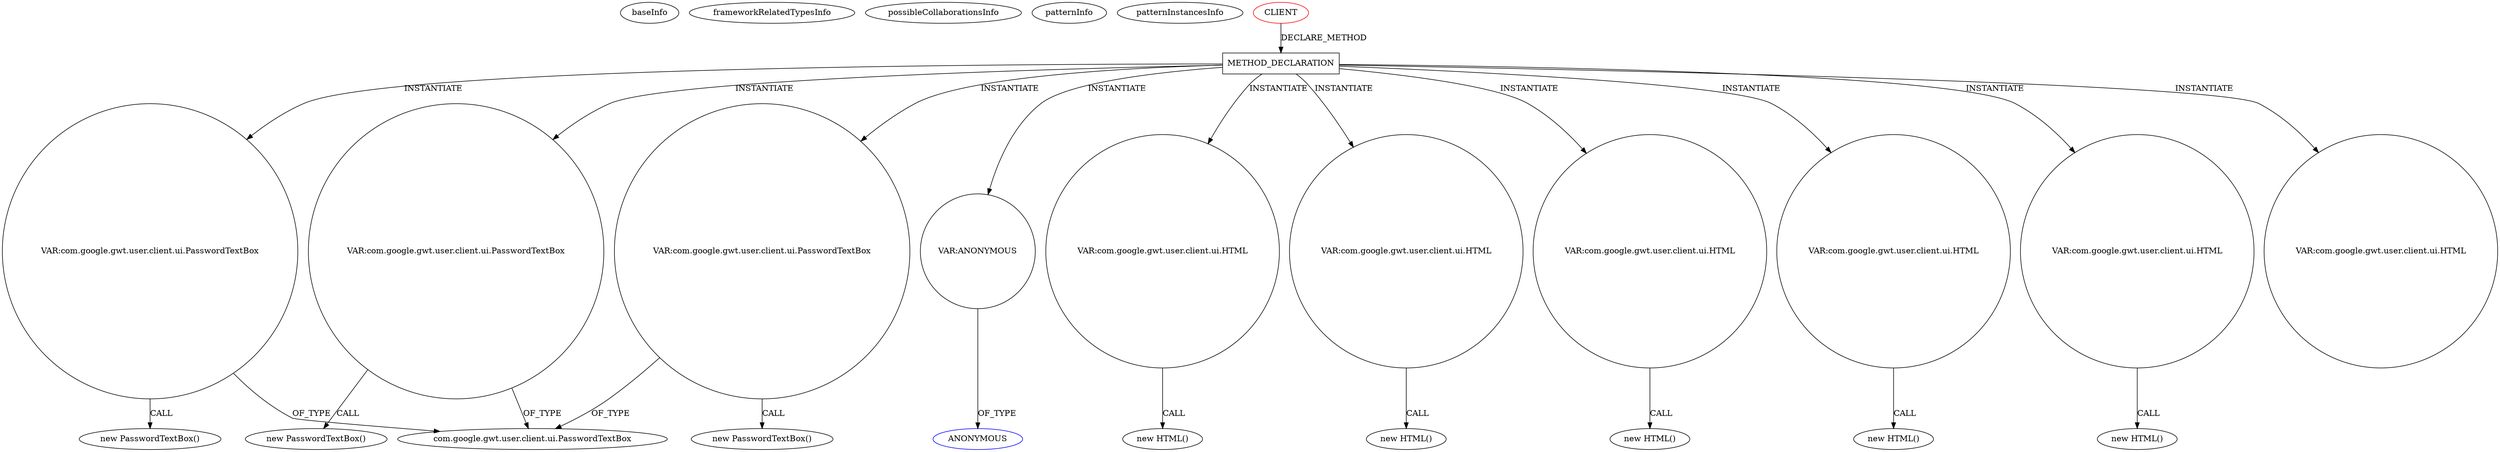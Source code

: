 digraph {
baseInfo[graphId=1009,category="pattern",isAnonymous=false,possibleRelation=false]
frameworkRelatedTypesInfo[]
possibleCollaborationsInfo[]
patternInfo[frequency=2.0,patternRootClient=0]
patternInstancesInfo[0="MainMain-ChatCafeine~/MainMain-ChatCafeine/ChatCafeine-master/ChatCafeine/src/sources/client/vue/profil/ProfilPanel.java~ProfilPanel~278",1="woox-serverapp~/woox-serverapp/serverapp-master/src/wooxes/net/shared/Usuari.java~Usuari~4667"]
194[label="new PasswordTextBox()",vertexType="CONSTRUCTOR_CALL",isFrameworkType=false]
195[label="VAR:com.google.gwt.user.client.ui.PasswordTextBox",vertexType="VARIABLE_EXPRESION",isFrameworkType=false,shape=circle]
196[label="com.google.gwt.user.client.ui.PasswordTextBox",vertexType="FRAMEWORK_CLASS_TYPE",isFrameworkType=false]
231[label="VAR:com.google.gwt.user.client.ui.PasswordTextBox",vertexType="VARIABLE_EXPRESION",isFrameworkType=false,shape=circle]
213[label="VAR:com.google.gwt.user.client.ui.PasswordTextBox",vertexType="VARIABLE_EXPRESION",isFrameworkType=false,shape=circle]
29[label="METHOD_DECLARATION",vertexType="CLIENT_METHOD_DECLARATION",isFrameworkType=false,shape=box]
0[label="CLIENT",vertexType="ROOT_CLIENT_CLASS_DECLARATION",isFrameworkType=false,color=red]
230[label="new PasswordTextBox()",vertexType="CONSTRUCTOR_CALL",isFrameworkType=false]
212[label="new PasswordTextBox()",vertexType="CONSTRUCTOR_CALL",isFrameworkType=false]
261[label="VAR:ANONYMOUS",vertexType="VARIABLE_EXPRESION",isFrameworkType=false,shape=circle]
262[label="ANONYMOUS",vertexType="REFERENCE_ANONYMOUS_DECLARATION",isFrameworkType=false,color=blue]
72[label="VAR:com.google.gwt.user.client.ui.HTML",vertexType="VARIABLE_EXPRESION",isFrameworkType=false,shape=circle]
71[label="new HTML()",vertexType="CONSTRUCTOR_CALL",isFrameworkType=false]
208[label="VAR:com.google.gwt.user.client.ui.HTML",vertexType="VARIABLE_EXPRESION",isFrameworkType=false,shape=circle]
207[label="new HTML()",vertexType="CONSTRUCTOR_CALL",isFrameworkType=false]
94[label="VAR:com.google.gwt.user.client.ui.HTML",vertexType="VARIABLE_EXPRESION",isFrameworkType=false,shape=circle]
93[label="new HTML()",vertexType="CONSTRUCTOR_CALL",isFrameworkType=false]
226[label="VAR:com.google.gwt.user.client.ui.HTML",vertexType="VARIABLE_EXPRESION",isFrameworkType=false,shape=circle]
225[label="new HTML()",vertexType="CONSTRUCTOR_CALL",isFrameworkType=false]
52[label="VAR:com.google.gwt.user.client.ui.HTML",vertexType="VARIABLE_EXPRESION",isFrameworkType=false,shape=circle]
51[label="new HTML()",vertexType="CONSTRUCTOR_CALL",isFrameworkType=false]
181[label="VAR:com.google.gwt.user.client.ui.HTML",vertexType="VARIABLE_EXPRESION",isFrameworkType=false,shape=circle]
213->196[label="OF_TYPE"]
231->196[label="OF_TYPE"]
29->94[label="INSTANTIATE"]
0->29[label="DECLARE_METHOD"]
29->231[label="INSTANTIATE"]
261->262[label="OF_TYPE"]
72->71[label="CALL"]
195->194[label="CALL"]
195->196[label="OF_TYPE"]
29->213[label="INSTANTIATE"]
29->195[label="INSTANTIATE"]
94->93[label="CALL"]
226->225[label="CALL"]
52->51[label="CALL"]
231->230[label="CALL"]
213->212[label="CALL"]
29->72[label="INSTANTIATE"]
29->226[label="INSTANTIATE"]
29->261[label="INSTANTIATE"]
208->207[label="CALL"]
29->181[label="INSTANTIATE"]
29->208[label="INSTANTIATE"]
29->52[label="INSTANTIATE"]
}
